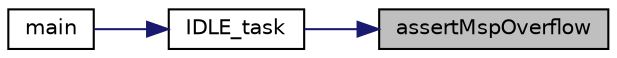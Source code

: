 digraph "assertMspOverflow"
{
 // INTERACTIVE_SVG=YES
 // LATEX_PDF_SIZE
  edge [fontname="Helvetica",fontsize="10",labelfontname="Helvetica",labelfontsize="10"];
  node [fontname="Helvetica",fontsize="10",shape=record];
  rankdir="RL";
  Node1 [label="assertMspOverflow",height=0.2,width=0.4,color="black", fillcolor="grey75", style="filled", fontcolor="black",tooltip="Check stack limit, in a way to track overflows (0xAAAAAAAA)"];
  Node1 -> Node2 [dir="back",color="midnightblue",fontsize="10",style="solid",fontname="Helvetica"];
  Node2 [label="IDLE_task",height=0.2,width=0.4,color="black", fillcolor="white", style="filled",URL="$d0/d29/main_8c.html#ab5e4675bc5ccd4c2aeeae31f8df4b4fb",tooltip=" "];
  Node2 -> Node3 [dir="back",color="midnightblue",fontsize="10",style="solid",fontname="Helvetica"];
  Node3 [label="main",height=0.2,width=0.4,color="black", fillcolor="white", style="filled",URL="$d0/d29/main_8c.html#a840291bc02cba5474a4cb46a9b9566fe",tooltip="The application entry point."];
}
